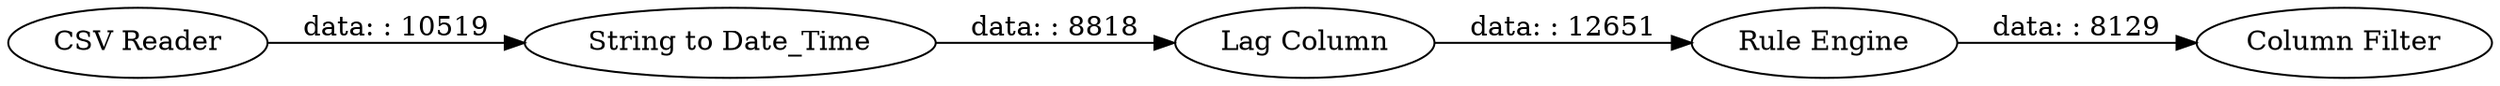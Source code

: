 digraph {
	"4264902929038557290_9" [label="Rule Engine"]
	"4264902929038557290_1" [label="CSV Reader"]
	"4264902929038557290_10" [label="Column Filter"]
	"4264902929038557290_4" [label="String to Date_Time"]
	"4264902929038557290_8" [label="Lag Column"]
	"4264902929038557290_4" -> "4264902929038557290_8" [label="data: : 8818"]
	"4264902929038557290_8" -> "4264902929038557290_9" [label="data: : 12651"]
	"4264902929038557290_1" -> "4264902929038557290_4" [label="data: : 10519"]
	"4264902929038557290_9" -> "4264902929038557290_10" [label="data: : 8129"]
	rankdir=LR
}
